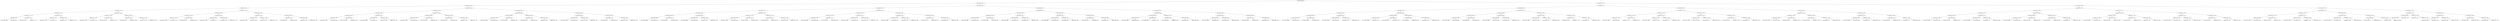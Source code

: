 digraph G{
1741243314 [label="Node{data=[6898, 6898]}"]
1741243314 -> 92526753
92526753 [label="Node{data=[3854, 3854]}"]
92526753 -> 102115495
102115495 [label="Node{data=[2030, 2030]}"]
102115495 -> 702895435
702895435 [label="Node{data=[1199, 1199]}"]
702895435 -> 68966166
68966166 [label="Node{data=[1183, 1183]}"]
68966166 -> 532791780
532791780 [label="Node{data=[1175, 1175]}"]
532791780 -> 673550763
673550763 [label="Node{data=[1171, 1171]}"]
673550763 -> 728356585
728356585 [label="Node{data=[894, 894]}"]
728356585 -> 1294700661
1294700661 [label="Node{data=[297, 297]}"]
728356585 -> 1551148757
1551148757 [label="Node{data=[918, 918]}"]
673550763 -> 1490603065
1490603065 [label="Node{data=[1173, 1173]}"]
1490603065 -> 1029932885
1029932885 [label="Node{data=[1172, 1172]}"]
1490603065 -> 744100020
744100020 [label="Node{data=[1174, 1174]}"]
532791780 -> 1440827876
1440827876 [label="Node{data=[1179, 1179]}"]
1440827876 -> 1271332453
1271332453 [label="Node{data=[1177, 1177]}"]
1271332453 -> 1790873959
1790873959 [label="Node{data=[1176, 1176]}"]
1271332453 -> 371057460
371057460 [label="Node{data=[1178, 1178]}"]
1440827876 -> 1240217210
1240217210 [label="Node{data=[1181, 1181]}"]
1240217210 -> 891669748
891669748 [label="Node{data=[1180, 1180]}"]
1240217210 -> 722359966
722359966 [label="Node{data=[1182, 1182]}"]
68966166 -> 1383273608
1383273608 [label="Node{data=[1191, 1191]}"]
1383273608 -> 2055513946
2055513946 [label="Node{data=[1187, 1187]}"]
2055513946 -> 1641911954
1641911954 [label="Node{data=[1185, 1185]}"]
1641911954 -> 943625873
943625873 [label="Node{data=[1184, 1184]}"]
1641911954 -> 1914896970
1914896970 [label="Node{data=[1186, 1186]}"]
2055513946 -> 759350563
759350563 [label="Node{data=[1189, 1189]}"]
759350563 -> 539410207
539410207 [label="Node{data=[1188, 1188]}"]
759350563 -> 1826635668
1826635668 [label="Node{data=[1190, 1190]}"]
1383273608 -> 112935184
112935184 [label="Node{data=[1195, 1195]}"]
112935184 -> 1030481721
1030481721 [label="Node{data=[1193, 1193]}"]
1030481721 -> 673216972
673216972 [label="Node{data=[1192, 1192]}"]
1030481721 -> 1171386307
1171386307 [label="Node{data=[1194, 1194]}"]
112935184 -> 423531944
423531944 [label="Node{data=[1197, 1197]}"]
423531944 -> 2064575385
2064575385 [label="Node{data=[1196, 1196]}"]
423531944 -> 1347097389
1347097389 [label="Node{data=[1198, 1198]}"]
702895435 -> 439243024
439243024 [label="Node{data=[1971, 1971]}"]
439243024 -> 2001736744
2001736744 [label="Node{data=[1365, 1365]}"]
2001736744 -> 2064546680
2064546680 [label="Node{data=[1203, 1203]}"]
2064546680 -> 1934937423
1934937423 [label="Node{data=[1201, 1201]}"]
1934937423 -> 463123684
463123684 [label="Node{data=[1200, 1200]}"]
1934937423 -> 1813779179
1813779179 [label="Node{data=[1202, 1202]}"]
2064546680 -> 1682010539
1682010539 [label="Node{data=[1363, 1363]}"]
1682010539 -> 833283801
833283801 [label="Node{data=[1362, 1362]}"]
1682010539 -> 2136557980
2136557980 [label="Node{data=[1364, 1364]}"]
2001736744 -> 1935579094
1935579094 [label="Node{data=[1465, 1465]}"]
1935579094 -> 477985855
477985855 [label="Node{data=[1382, 1382]}"]
477985855 -> 2055724359
2055724359 [label="Node{data=[1379, 1379]}"]
477985855 -> 1336376866
1336376866 [label="Node{data=[1391, 1391]}"]
1935579094 -> 1220583463
1220583463 [label="Node{data=[1969, 1969]}"]
1220583463 -> 1059828100
1059828100 [label="Node{data=[1490, 1490]}"]
1220583463 -> 2072133315
2072133315 [label="Node{data=[1970, 1970]}"]
439243024 -> 253762047
253762047 [label="Node{data=[1979, 1979]}"]
253762047 -> 1118585252
1118585252 [label="Node{data=[1975, 1975]}"]
1118585252 -> 543784932
543784932 [label="Node{data=[1973, 1973]}"]
543784932 -> 1257711884
1257711884 [label="Node{data=[1972, 1972]}"]
543784932 -> 1159151180
1159151180 [label="Node{data=[1974, 1974]}"]
1118585252 -> 1704388139
1704388139 [label="Node{data=[1977, 1977]}"]
1704388139 -> 241906466
241906466 [label="Node{data=[1976, 1976]}"]
1704388139 -> 2108150954
2108150954 [label="Node{data=[1978, 1978]}"]
253762047 -> 20869132
20869132 [label="Node{data=[1983, 1983]}"]
20869132 -> 1405843902
1405843902 [label="Node{data=[1981, 1981]}"]
1405843902 -> 82752198
82752198 [label="Node{data=[1980, 1980]}"]
1405843902 -> 1194275957
1194275957 [label="Node{data=[1982, 1982]}"]
20869132 -> 904102540
904102540 [label="Node{data=[2028, 2028]}"]
904102540 -> 1030560519
1030560519 [label="Node{data=[1984, 1984]}"]
904102540 -> 1281681134
1281681134 [label="Node{data=[2029, 2029]}"]
102115495 -> 1918304139
1918304139 [label="Node{data=[2242, 2242]}"]
1918304139 -> 1527313583
1527313583 [label="Node{data=[2046, 2046]}"]
1527313583 -> 250112490
250112490 [label="Node{data=[2038, 2038]}"]
250112490 -> 1708174671
1708174671 [label="Node{data=[2034, 2034]}"]
1708174671 -> 541043929
541043929 [label="Node{data=[2032, 2032]}"]
541043929 -> 1015974397
1015974397 [label="Node{data=[2031, 2031]}"]
541043929 -> 1902383295
1902383295 [label="Node{data=[2033, 2033]}"]
1708174671 -> 289304841
289304841 [label="Node{data=[2036, 2036]}"]
289304841 -> 1287282323
1287282323 [label="Node{data=[2035, 2035]}"]
289304841 -> 70514584
70514584 [label="Node{data=[2037, 2037]}"]
250112490 -> 1434713673
1434713673 [label="Node{data=[2042, 2042]}"]
1434713673 -> 928480201
928480201 [label="Node{data=[2040, 2040]}"]
928480201 -> 696776054
696776054 [label="Node{data=[2039, 2039]}"]
928480201 -> 848517353
848517353 [label="Node{data=[2041, 2041]}"]
1434713673 -> 2024315204
2024315204 [label="Node{data=[2044, 2044]}"]
2024315204 -> 1957506219
1957506219 [label="Node{data=[2043, 2043]}"]
2024315204 -> 1645697805
1645697805 [label="Node{data=[2045, 2045]}"]
1527313583 -> 1256919990
1256919990 [label="Node{data=[2054, 2054]}"]
1256919990 -> 1991627030
1991627030 [label="Node{data=[2050, 2050]}"]
1991627030 -> 1809871647
1809871647 [label="Node{data=[2048, 2048]}"]
1809871647 -> 871858781
871858781 [label="Node{data=[2047, 2047]}"]
1809871647 -> 554910006
554910006 [label="Node{data=[2049, 2049]}"]
1991627030 -> 2037782883
2037782883 [label="Node{data=[2052, 2052]}"]
2037782883 -> 291956185
291956185 [label="Node{data=[2051, 2051]}"]
2037782883 -> 512518338
512518338 [label="Node{data=[2053, 2053]}"]
1256919990 -> 623739092
623739092 [label="Node{data=[2104, 2104]}"]
623739092 -> 1817782291
1817782291 [label="Node{data=[2056, 2056]}"]
1817782291 -> 1245134956
1245134956 [label="Node{data=[2055, 2055]}"]
1817782291 -> 931199888
931199888 [label="Node{data=[2060, 2060]}"]
623739092 -> 2120414868
2120414868 [label="Node{data=[2106, 2106]}"]
2120414868 -> 1541292283
1541292283 [label="Node{data=[2105, 2105]}"]
2120414868 -> 723148748
723148748 [label="Node{data=[2167, 2167]}"]
1918304139 -> 460746052
460746052 [label="Node{data=[2836, 2836]}"]
460746052 -> 1917452008
1917452008 [label="Node{data=[2828, 2828]}"]
1917452008 -> 1530507714
1530507714 [label="Node{data=[2569, 2569]}"]
1530507714 -> 581202262
581202262 [label="Node{data=[2312, 2312]}"]
581202262 -> 177222667
177222667 [label="Node{data=[2303, 2303]}"]
581202262 -> 924001551
924001551 [label="Node{data=[2346, 2346]}"]
1530507714 -> 565323150
565323150 [label="Node{data=[2667, 2667]}"]
565323150 -> 538828335
538828335 [label="Node{data=[2656, 2656]}"]
565323150 -> 723945035
723945035 [label="Node{data=[2827, 2827]}"]
1917452008 -> 87287165
87287165 [label="Node{data=[2832, 2832]}"]
87287165 -> 899493376
899493376 [label="Node{data=[2830, 2830]}"]
899493376 -> 2076140090
2076140090 [label="Node{data=[2829, 2829]}"]
899493376 -> 1689565144
1689565144 [label="Node{data=[2831, 2831]}"]
87287165 -> 2117516862
2117516862 [label="Node{data=[2834, 2834]}"]
2117516862 -> 570913494
570913494 [label="Node{data=[2833, 2833]}"]
2117516862 -> 581532190
581532190 [label="Node{data=[2835, 2835]}"]
460746052 -> 1675760612
1675760612 [label="Node{data=[2858, 2858]}"]
1675760612 -> 686720744
686720744 [label="Node{data=[2840, 2840]}"]
686720744 -> 837210337
837210337 [label="Node{data=[2838, 2838]}"]
837210337 -> 1484141897
1484141897 [label="Node{data=[2837, 2837]}"]
837210337 -> 737702032
737702032 [label="Node{data=[2839, 2839]}"]
686720744 -> 2004712129
2004712129 [label="Node{data=[2842, 2842]}"]
2004712129 -> 1889262871
1889262871 [label="Node{data=[2841, 2841]}"]
2004712129 -> 430862896
430862896 [label="Node{data=[2851, 2851]}"]
1675760612 -> 1908075877
1908075877 [label="Node{data=[3515, 3515]}"]
1908075877 -> 1829579489
1829579489 [label="Node{data=[3032, 3032]}"]
1829579489 -> 1137713458
1137713458 [label="Node{data=[2999, 2999]}"]
1829579489 -> 688252042
688252042 [label="Node{data=[3205, 3205]}"]
1908075877 -> 267576586
267576586 [label="Node{data=[3852, 3852]}"]
267576586 -> 187468855
187468855 [label="Node{data=[3784, 3784]}"]
267576586 -> 1228400081
1228400081 [label="Node{data=[3853, 3853]}"]
92526753 -> 1334864329
1334864329 [label="Node{data=[4434, 4434]}"]
1334864329 -> 1464995716
1464995716 [label="Node{data=[4205, 4205]}"]
1464995716 -> 946895981
946895981 [label="Node{data=[3870, 3870]}"]
946895981 -> 1310658527
1310658527 [label="Node{data=[3862, 3862]}"]
1310658527 -> 34470388
34470388 [label="Node{data=[3858, 3858]}"]
34470388 -> 1172629534
1172629534 [label="Node{data=[3856, 3856]}"]
1172629534 -> 2127325147
2127325147 [label="Node{data=[3855, 3855]}"]
1172629534 -> 1209789994
1209789994 [label="Node{data=[3857, 3857]}"]
34470388 -> 624196740
624196740 [label="Node{data=[3860, 3860]}"]
624196740 -> 1207096356
1207096356 [label="Node{data=[3859, 3859]}"]
624196740 -> 1520271806
1520271806 [label="Node{data=[3861, 3861]}"]
1310658527 -> 1298161273
1298161273 [label="Node{data=[3866, 3866]}"]
1298161273 -> 1270270733
1270270733 [label="Node{data=[3864, 3864]}"]
1270270733 -> 448034219
448034219 [label="Node{data=[3863, 3863]}"]
1270270733 -> 747800370
747800370 [label="Node{data=[3865, 3865]}"]
1298161273 -> 1674479439
1674479439 [label="Node{data=[3868, 3868]}"]
1674479439 -> 509466264
509466264 [label="Node{data=[3867, 3867]}"]
1674479439 -> 662565333
662565333 [label="Node{data=[3869, 3869]}"]
946895981 -> 527325471
527325471 [label="Node{data=[4197, 4197]}"]
527325471 -> 135090498
135090498 [label="Node{data=[4111, 4111]}"]
135090498 -> 2023014349
2023014349 [label="Node{data=[3872, 3872]}"]
2023014349 -> 808389203
808389203 [label="Node{data=[3871, 3871]}"]
2023014349 -> 1575230440
1575230440 [label="Node{data=[3873, 3873]}"]
135090498 -> 1065469527
1065469527 [label="Node{data=[4138, 4138]}"]
1065469527 -> 1656126653
1656126653 [label="Node{data=[4124, 4124]}"]
1065469527 -> 704880426
704880426 [label="Node{data=[4192, 4192]}"]
527325471 -> 1472588505
1472588505 [label="Node{data=[4201, 4201]}"]
1472588505 -> 1715940616
1715940616 [label="Node{data=[4199, 4199]}"]
1715940616 -> 935716585
935716585 [label="Node{data=[4198, 4198]}"]
1715940616 -> 25806324
25806324 [label="Node{data=[4200, 4200]}"]
1472588505 -> 2036495422
2036495422 [label="Node{data=[4203, 4203]}"]
2036495422 -> 638728567
638728567 [label="Node{data=[4202, 4202]}"]
2036495422 -> 1048076786
1048076786 [label="Node{data=[4204, 4204]}"]
1464995716 -> 1905374636
1905374636 [label="Node{data=[4418, 4418]}"]
1905374636 -> 456715300
456715300 [label="Node{data=[4213, 4213]}"]
456715300 -> 743876533
743876533 [label="Node{data=[4209, 4209]}"]
743876533 -> 1364993084
1364993084 [label="Node{data=[4207, 4207]}"]
1364993084 -> 756860782
756860782 [label="Node{data=[4206, 4206]}"]
1364993084 -> 1897486117
1897486117 [label="Node{data=[4208, 4208]}"]
743876533 -> 1760247228
1760247228 [label="Node{data=[4211, 4211]}"]
1760247228 -> 1478924633
1478924633 [label="Node{data=[4210, 4210]}"]
1760247228 -> 332006020
332006020 [label="Node{data=[4212, 4212]}"]
456715300 -> 684838823
684838823 [label="Node{data=[4414, 4414]}"]
684838823 -> 426119644
426119644 [label="Node{data=[4412, 4412]}"]
426119644 -> 1978056696
1978056696 [label="Node{data=[4411, 4411]}"]
426119644 -> 922443234
922443234 [label="Node{data=[4413, 4413]}"]
684838823 -> 284229741
284229741 [label="Node{data=[4416, 4416]}"]
284229741 -> 967838558
967838558 [label="Node{data=[4415, 4415]}"]
284229741 -> 2036951791
2036951791 [label="Node{data=[4417, 4417]}"]
1905374636 -> 361835629
361835629 [label="Node{data=[4426, 4426]}"]
361835629 -> 226211034
226211034 [label="Node{data=[4422, 4422]}"]
226211034 -> 875078864
875078864 [label="Node{data=[4420, 4420]}"]
875078864 -> 111451816
111451816 [label="Node{data=[4419, 4419]}"]
875078864 -> 449456213
449456213 [label="Node{data=[4421, 4421]}"]
226211034 -> 1254589106
1254589106 [label="Node{data=[4424, 4424]}"]
1254589106 -> 993567006
993567006 [label="Node{data=[4423, 4423]}"]
1254589106 -> 424360207
424360207 [label="Node{data=[4425, 4425]}"]
361835629 -> 1376264947
1376264947 [label="Node{data=[4430, 4430]}"]
1376264947 -> 615311378
615311378 [label="Node{data=[4428, 4428]}"]
615311378 -> 1524796872
1524796872 [label="Node{data=[4427, 4427]}"]
615311378 -> 446776538
446776538 [label="Node{data=[4429, 4429]}"]
1376264947 -> 162394823
162394823 [label="Node{data=[4432, 4432]}"]
162394823 -> 1241675672
1241675672 [label="Node{data=[4431, 4431]}"]
162394823 -> 79704029
79704029 [label="Node{data=[4433, 4433]}"]
1334864329 -> 349645835
349645835 [label="Node{data=[6630, 6630]}"]
349645835 -> 1913315228
1913315228 [label="Node{data=[5376, 5376]}"]
1913315228 -> 728615154
728615154 [label="Node{data=[4955, 4955]}"]
728615154 -> 777434245
777434245 [label="Node{data=[4459, 4459]}"]
777434245 -> 55337520
55337520 [label="Node{data=[4436, 4436]}"]
55337520 -> 656321530
656321530 [label="Node{data=[4435, 4435]}"]
55337520 -> 1651625395
1651625395 [label="Node{data=[4437, 4437]}"]
777434245 -> 2040053732
2040053732 [label="Node{data=[4953, 4953]}"]
2040053732 -> 430251781
430251781 [label="Node{data=[4903, 4903]}"]
2040053732 -> 1270232752
1270232752 [label="Node{data=[4954, 4954]}"]
728615154 -> 667313696
667313696 [label="Node{data=[5372, 5372]}"]
667313696 -> 463309475
463309475 [label="Node{data=[5025, 5025]}"]
463309475 -> 712111074
712111074 [label="Node{data=[4970, 4970]}"]
463309475 -> 1342718890
1342718890 [label="Node{data=[5371, 5371]}"]
667313696 -> 1147918573
1147918573 [label="Node{data=[5374, 5374]}"]
1147918573 -> 869571153
869571153 [label="Node{data=[5373, 5373]}"]
1147918573 -> 379552042
379552042 [label="Node{data=[5375, 5375]}"]
1913315228 -> 77104448
77104448 [label="Node{data=[6622, 6622]}"]
77104448 -> 514759054
514759054 [label="Node{data=[5913, 5913]}"]
514759054 -> 163552792
163552792 [label="Node{data=[5463, 5463]}"]
163552792 -> 1673775316
1673775316 [label="Node{data=[5399, 5399]}"]
163552792 -> 598864745
598864745 [label="Node{data=[5894, 5894]}"]
514759054 -> 1228500088
1228500088 [label="Node{data=[6541, 6541]}"]
1228500088 -> 1006859289
1006859289 [label="Node{data=[5960, 5960]}"]
1228500088 -> 1107009061
1107009061 [label="Node{data=[6542, 6542]}"]
77104448 -> 1845299144
1845299144 [label="Node{data=[6626, 6626]}"]
1845299144 -> 1864760483
1864760483 [label="Node{data=[6624, 6624]}"]
1864760483 -> 1218576098
1218576098 [label="Node{data=[6623, 6623]}"]
1864760483 -> 1429625701
1429625701 [label="Node{data=[6625, 6625]}"]
1845299144 -> 1349571916
1349571916 [label="Node{data=[6628, 6628]}"]
1349571916 -> 275835653
275835653 [label="Node{data=[6627, 6627]}"]
1349571916 -> 1474384135
1474384135 [label="Node{data=[6629, 6629]}"]
349645835 -> 820762093
820762093 [label="Node{data=[6831, 6831]}"]
820762093 -> 1718074377
1718074377 [label="Node{data=[6823, 6823]}"]
1718074377 -> 1910004483
1910004483 [label="Node{data=[6634, 6634]}"]
1910004483 -> 745293142
745293142 [label="Node{data=[6632, 6632]}"]
745293142 -> 1111931275
1111931275 [label="Node{data=[6631, 6631]}"]
745293142 -> 429572670
429572670 [label="Node{data=[6633, 6633]}"]
1910004483 -> 715752013
715752013 [label="Node{data=[6636, 6636]}"]
715752013 -> 1688286395
1688286395 [label="Node{data=[6635, 6635]}"]
715752013 -> 324817733
324817733 [label="Node{data=[6748, 6748]}"]
1718074377 -> 1545136162
1545136162 [label="Node{data=[6827, 6827]}"]
1545136162 -> 986030598
986030598 [label="Node{data=[6825, 6825]}"]
986030598 -> 1470913801
1470913801 [label="Node{data=[6824, 6824]}"]
986030598 -> 647756482
647756482 [label="Node{data=[6826, 6826]}"]
1545136162 -> 1037656011
1037656011 [label="Node{data=[6829, 6829]}"]
1037656011 -> 714809316
714809316 [label="Node{data=[6828, 6828]}"]
1037656011 -> 527063979
527063979 [label="Node{data=[6830, 6830]}"]
820762093 -> 1725890414
1725890414 [label="Node{data=[6839, 6839]}"]
1725890414 -> 286180217
286180217 [label="Node{data=[6835, 6835]}"]
286180217 -> 1662556803
1662556803 [label="Node{data=[6833, 6833]}"]
1662556803 -> 786571848
786571848 [label="Node{data=[6832, 6832]}"]
1662556803 -> 1071025525
1071025525 [label="Node{data=[6834, 6834]}"]
286180217 -> 1487181053
1487181053 [label="Node{data=[6837, 6837]}"]
1487181053 -> 2144326120
2144326120 [label="Node{data=[6836, 6836]}"]
1487181053 -> 1073765435
1073765435 [label="Node{data=[6838, 6838]}"]
1725890414 -> 1261886571
1261886571 [label="Node{data=[6894, 6894]}"]
1261886571 -> 927574668
927574668 [label="Node{data=[6841, 6841]}"]
927574668 -> 914914588
914914588 [label="Node{data=[6840, 6840]}"]
927574668 -> 1957367410
1957367410 [label="Node{data=[6842, 6842]}"]
1261886571 -> 159600904
159600904 [label="Node{data=[6896, 6896]}"]
159600904 -> 1944360830
1944360830 [label="Node{data=[6895, 6895]}"]
159600904 -> 108098691
108098691 [label="Node{data=[6897, 6897]}"]
1741243314 -> 713372321
713372321 [label="Node{data=[7350, 7350]}"]
713372321 -> 958213608
958213608 [label="Node{data=[7017, 7017]}"]
958213608 -> 1855259346
1855259346 [label="Node{data=[6930, 6930]}"]
1855259346 -> 1674426095
1674426095 [label="Node{data=[6914, 6914]}"]
1674426095 -> 1625194509
1625194509 [label="Node{data=[6906, 6906]}"]
1625194509 -> 821855123
821855123 [label="Node{data=[6902, 6902]}"]
821855123 -> 1991869644
1991869644 [label="Node{data=[6900, 6900]}"]
1991869644 -> 2018328122
2018328122 [label="Node{data=[6899, 6899]}"]
1991869644 -> 1820792790
1820792790 [label="Node{data=[6901, 6901]}"]
821855123 -> 942928334
942928334 [label="Node{data=[6904, 6904]}"]
942928334 -> 35036640
35036640 [label="Node{data=[6903, 6903]}"]
942928334 -> 322686838
322686838 [label="Node{data=[6905, 6905]}"]
1625194509 -> 1205224288
1205224288 [label="Node{data=[6910, 6910]}"]
1205224288 -> 1615624149
1615624149 [label="Node{data=[6908, 6908]}"]
1615624149 -> 1443045281
1443045281 [label="Node{data=[6907, 6907]}"]
1615624149 -> 453917288
453917288 [label="Node{data=[6909, 6909]}"]
1205224288 -> 1849075498
1849075498 [label="Node{data=[6912, 6912]}"]
1849075498 -> 1841792998
1841792998 [label="Node{data=[6911, 6911]}"]
1849075498 -> 603415528
603415528 [label="Node{data=[6913, 6913]}"]
1674426095 -> 1237373060
1237373060 [label="Node{data=[6922, 6922]}"]
1237373060 -> 303309153
303309153 [label="Node{data=[6918, 6918]}"]
303309153 -> 1136491634
1136491634 [label="Node{data=[6916, 6916]}"]
1136491634 -> 1531817934
1531817934 [label="Node{data=[6915, 6915]}"]
1136491634 -> 340132051
340132051 [label="Node{data=[6917, 6917]}"]
303309153 -> 661267475
661267475 [label="Node{data=[6920, 6920]}"]
661267475 -> 253526624
253526624 [label="Node{data=[6919, 6919]}"]
661267475 -> 966360978
966360978 [label="Node{data=[6921, 6921]}"]
1237373060 -> 494772458
494772458 [label="Node{data=[6926, 6926]}"]
494772458 -> 1807828458
1807828458 [label="Node{data=[6924, 6924]}"]
1807828458 -> 10863984
10863984 [label="Node{data=[6923, 6923]}"]
1807828458 -> 1915899673
1915899673 [label="Node{data=[6925, 6925]}"]
494772458 -> 37280581
37280581 [label="Node{data=[6928, 6928]}"]
37280581 -> 1672950013
1672950013 [label="Node{data=[6927, 6927]}"]
37280581 -> 1293412286
1293412286 [label="Node{data=[6929, 6929]}"]
1855259346 -> 758985602
758985602 [label="Node{data=[7001, 7001]}"]
758985602 -> 1771779987
1771779987 [label="Node{data=[6993, 6993]}"]
1771779987 -> 871481989
871481989 [label="Node{data=[6934, 6934]}"]
871481989 -> 1101654354
1101654354 [label="Node{data=[6932, 6932]}"]
1101654354 -> 88896454
88896454 [label="Node{data=[6931, 6931]}"]
1101654354 -> 895216467
895216467 [label="Node{data=[6933, 6933]}"]
871481989 -> 142865047
142865047 [label="Node{data=[6991, 6991]}"]
142865047 -> 116292012
116292012 [label="Node{data=[6990, 6990]}"]
142865047 -> 1624959220
1624959220 [label="Node{data=[6992, 6992]}"]
1771779987 -> 179406543
179406543 [label="Node{data=[6997, 6997]}"]
179406543 -> 489802308
489802308 [label="Node{data=[6995, 6995]}"]
489802308 -> 1751642967
1751642967 [label="Node{data=[6994, 6994]}"]
489802308 -> 1607281639
1607281639 [label="Node{data=[6996, 6996]}"]
179406543 -> 1498175791
1498175791 [label="Node{data=[6999, 6999]}"]
1498175791 -> 1253890984
1253890984 [label="Node{data=[6998, 6998]}"]
1498175791 -> 488010979
488010979 [label="Node{data=[7000, 7000]}"]
758985602 -> 733144757
733144757 [label="Node{data=[7009, 7009]}"]
733144757 -> 269244365
269244365 [label="Node{data=[7005, 7005]}"]
269244365 -> 1010941951
1010941951 [label="Node{data=[7003, 7003]}"]
1010941951 -> 316569080
316569080 [label="Node{data=[7002, 7002]}"]
1010941951 -> 778415704
778415704 [label="Node{data=[7004, 7004]}"]
269244365 -> 1545942630
1545942630 [label="Node{data=[7007, 7007]}"]
1545942630 -> 1831519322
1831519322 [label="Node{data=[7006, 7006]}"]
1545942630 -> 205135282
205135282 [label="Node{data=[7008, 7008]}"]
733144757 -> 263091459
263091459 [label="Node{data=[7013, 7013]}"]
263091459 -> 2051925142
2051925142 [label="Node{data=[7011, 7011]}"]
2051925142 -> 1107228561
1107228561 [label="Node{data=[7010, 7010]}"]
2051925142 -> 494253457
494253457 [label="Node{data=[7012, 7012]}"]
263091459 -> 1628425553
1628425553 [label="Node{data=[7015, 7015]}"]
1628425553 -> 1953754290
1953754290 [label="Node{data=[7014, 7014]}"]
1628425553 -> 1107808210
1107808210 [label="Node{data=[7016, 7016]}"]
958213608 -> 1928213310
1928213310 [label="Node{data=[7228, 7228]}"]
1928213310 -> 1830030711
1830030711 [label="Node{data=[7147, 7147]}"]
1830030711 -> 107571739
107571739 [label="Node{data=[7139, 7139]}"]
107571739 -> 2062306395
2062306395 [label="Node{data=[7021, 7021]}"]
2062306395 -> 2031675387
2031675387 [label="Node{data=[7019, 7019]}"]
2031675387 -> 883565082
883565082 [label="Node{data=[7018, 7018]}"]
2031675387 -> 2044641062
2044641062 [label="Node{data=[7020, 7020]}"]
2062306395 -> 1640544978
1640544978 [label="Node{data=[7137, 7137]}"]
1640544978 -> 1599188527
1599188527 [label="Node{data=[7111, 7111]}"]
1640544978 -> 974060845
974060845 [label="Node{data=[7138, 7138]}"]
107571739 -> 908415685
908415685 [label="Node{data=[7143, 7143]}"]
908415685 -> 304046329
304046329 [label="Node{data=[7141, 7141]}"]
304046329 -> 1080923203
1080923203 [label="Node{data=[7140, 7140]}"]
304046329 -> 231206646
231206646 [label="Node{data=[7142, 7142]}"]
908415685 -> 292038385
292038385 [label="Node{data=[7145, 7145]}"]
292038385 -> 2023330957
2023330957 [label="Node{data=[7144, 7144]}"]
292038385 -> 1417332817
1417332817 [label="Node{data=[7146, 7146]}"]
1830030711 -> 1727544438
1727544438 [label="Node{data=[7220, 7220]}"]
1727544438 -> 922210806
922210806 [label="Node{data=[7151, 7151]}"]
922210806 -> 50202201
50202201 [label="Node{data=[7149, 7149]}"]
50202201 -> 12873239
12873239 [label="Node{data=[7148, 7148]}"]
50202201 -> 670624245
670624245 [label="Node{data=[7150, 7150]}"]
922210806 -> 797500573
797500573 [label="Node{data=[7153, 7153]}"]
797500573 -> 1563882491
1563882491 [label="Node{data=[7152, 7152]}"]
797500573 -> 2116127388
2116127388 [label="Node{data=[7183, 7183]}"]
1727544438 -> 519468012
519468012 [label="Node{data=[7224, 7224]}"]
519468012 -> 1991430307
1991430307 [label="Node{data=[7222, 7222]}"]
1991430307 -> 477187237
477187237 [label="Node{data=[7221, 7221]}"]
1991430307 -> 1853243613
1853243613 [label="Node{data=[7223, 7223]}"]
519468012 -> 1135749100
1135749100 [label="Node{data=[7226, 7226]}"]
1135749100 -> 602263793
602263793 [label="Node{data=[7225, 7225]}"]
1135749100 -> 904373324
904373324 [label="Node{data=[7227, 7227]}"]
1928213310 -> 1774942853
1774942853 [label="Node{data=[7334, 7334]}"]
1774942853 -> 999603479
999603479 [label="Node{data=[7326, 7326]}"]
999603479 -> 922456268
922456268 [label="Node{data=[7232, 7232]}"]
922456268 -> 1043761051
1043761051 [label="Node{data=[7230, 7230]}"]
1043761051 -> 203152778
203152778 [label="Node{data=[7229, 7229]}"]
1043761051 -> 309966107
309966107 [label="Node{data=[7231, 7231]}"]
922456268 -> 2020485736
2020485736 [label="Node{data=[7262, 7262]}"]
2020485736 -> 1919836321
1919836321 [label="Node{data=[7233, 7233]}"]
2020485736 -> 550175979
550175979 [label="Node{data=[7293, 7293]}"]
999603479 -> 2135272580
2135272580 [label="Node{data=[7330, 7330]}"]
2135272580 -> 1995564142
1995564142 [label="Node{data=[7328, 7328]}"]
1995564142 -> 1998317945
1998317945 [label="Node{data=[7327, 7327]}"]
1995564142 -> 252659501
252659501 [label="Node{data=[7329, 7329]}"]
2135272580 -> 1576856516
1576856516 [label="Node{data=[7332, 7332]}"]
1576856516 -> 618116737
618116737 [label="Node{data=[7331, 7331]}"]
1576856516 -> 212845379
212845379 [label="Node{data=[7333, 7333]}"]
1774942853 -> 2045565908
2045565908 [label="Node{data=[7342, 7342]}"]
2045565908 -> 1131724262
1131724262 [label="Node{data=[7338, 7338]}"]
1131724262 -> 1519282359
1519282359 [label="Node{data=[7336, 7336]}"]
1519282359 -> 675880318
675880318 [label="Node{data=[7335, 7335]}"]
1519282359 -> 929317336
929317336 [label="Node{data=[7337, 7337]}"]
1131724262 -> 1360609631
1360609631 [label="Node{data=[7340, 7340]}"]
1360609631 -> 2021347355
2021347355 [label="Node{data=[7339, 7339]}"]
1360609631 -> 406388871
406388871 [label="Node{data=[7341, 7341]}"]
2045565908 -> 231139545
231139545 [label="Node{data=[7346, 7346]}"]
231139545 -> 374231943
374231943 [label="Node{data=[7344, 7344]}"]
374231943 -> 882320093
882320093 [label="Node{data=[7343, 7343]}"]
374231943 -> 1685725680
1685725680 [label="Node{data=[7345, 7345]}"]
231139545 -> 1581292934
1581292934 [label="Node{data=[7348, 7348]}"]
1581292934 -> 989212578
989212578 [label="Node{data=[7347, 7347]}"]
1581292934 -> 939156459
939156459 [label="Node{data=[7349, 7349]}"]
713372321 -> 45785413
45785413 [label="Node{data=[7466, 7466]}"]
45785413 -> 1481420857
1481420857 [label="Node{data=[7401, 7401]}"]
1481420857 -> 1397497773
1397497773 [label="Node{data=[7385, 7385]}"]
1397497773 -> 936233748
936233748 [label="Node{data=[7358, 7358]}"]
936233748 -> 1613427745
1613427745 [label="Node{data=[7354, 7354]}"]
1613427745 -> 1566199141
1566199141 [label="Node{data=[7352, 7352]}"]
1566199141 -> 1859686420
1859686420 [label="Node{data=[7351, 7351]}"]
1566199141 -> 924087216
924087216 [label="Node{data=[7353, 7353]}"]
1613427745 -> 11014799
11014799 [label="Node{data=[7356, 7356]}"]
11014799 -> 261510810
261510810 [label="Node{data=[7355, 7355]}"]
11014799 -> 635711308
635711308 [label="Node{data=[7357, 7357]}"]
936233748 -> 830030259
830030259 [label="Node{data=[7381, 7381]}"]
830030259 -> 1904542073
1904542073 [label="Node{data=[7360, 7360]}"]
1904542073 -> 1285204821
1285204821 [label="Node{data=[7359, 7359]}"]
1904542073 -> 1216377797
1216377797 [label="Node{data=[7380, 7380]}"]
830030259 -> 865060799
865060799 [label="Node{data=[7383, 7383]}"]
865060799 -> 1784190590
1784190590 [label="Node{data=[7382, 7382]}"]
865060799 -> 1929463907
1929463907 [label="Node{data=[7384, 7384]}"]
1397497773 -> 953418653
953418653 [label="Node{data=[7393, 7393]}"]
953418653 -> 1974180103
1974180103 [label="Node{data=[7389, 7389]}"]
1974180103 -> 1533942442
1533942442 [label="Node{data=[7387, 7387]}"]
1533942442 -> 575996916
575996916 [label="Node{data=[7386, 7386]}"]
1533942442 -> 981804232
981804232 [label="Node{data=[7388, 7388]}"]
1974180103 -> 332390718
332390718 [label="Node{data=[7391, 7391]}"]
332390718 -> 945754791
945754791 [label="Node{data=[7390, 7390]}"]
332390718 -> 849345787
849345787 [label="Node{data=[7392, 7392]}"]
953418653 -> 556739844
556739844 [label="Node{data=[7397, 7397]}"]
556739844 -> 1300622862
1300622862 [label="Node{data=[7395, 7395]}"]
1300622862 -> 227481395
227481395 [label="Node{data=[7394, 7394]}"]
1300622862 -> 1085950557
1085950557 [label="Node{data=[7396, 7396]}"]
556739844 -> 405080131
405080131 [label="Node{data=[7399, 7399]}"]
405080131 -> 2050126039
2050126039 [label="Node{data=[7398, 7398]}"]
405080131 -> 259114541
259114541 [label="Node{data=[7400, 7400]}"]
1481420857 -> 487296316
487296316 [label="Node{data=[7417, 7417]}"]
487296316 -> 769452494
769452494 [label="Node{data=[7409, 7409]}"]
769452494 -> 1149341802
1149341802 [label="Node{data=[7405, 7405]}"]
1149341802 -> 1161848441
1161848441 [label="Node{data=[7403, 7403]}"]
1161848441 -> 82010496
82010496 [label="Node{data=[7402, 7402]}"]
1161848441 -> 1320909387
1320909387 [label="Node{data=[7404, 7404]}"]
1149341802 -> 108114230
108114230 [label="Node{data=[7407, 7407]}"]
108114230 -> 1078230063
1078230063 [label="Node{data=[7406, 7406]}"]
108114230 -> 1597303494
1597303494 [label="Node{data=[7408, 7408]}"]
769452494 -> 1254664777
1254664777 [label="Node{data=[7413, 7413]}"]
1254664777 -> 1094404647
1094404647 [label="Node{data=[7411, 7411]}"]
1094404647 -> 578679595
578679595 [label="Node{data=[7410, 7410]}"]
1094404647 -> 1525108600
1525108600 [label="Node{data=[7412, 7412]}"]
1254664777 -> 1441934479
1441934479 [label="Node{data=[7415, 7415]}"]
1441934479 -> 1317224036
1317224036 [label="Node{data=[7414, 7414]}"]
1441934479 -> 61503540
61503540 [label="Node{data=[7416, 7416]}"]
487296316 -> 1675000758
1675000758 [label="Node{data=[7425, 7425]}"]
1675000758 -> 663008535
663008535 [label="Node{data=[7421, 7421]}"]
663008535 -> 1889783709
1889783709 [label="Node{data=[7419, 7419]}"]
1889783709 -> 538468965
538468965 [label="Node{data=[7418, 7418]}"]
1889783709 -> 1891870235
1891870235 [label="Node{data=[7420, 7420]}"]
663008535 -> 1919785241
1919785241 [label="Node{data=[7423, 7423]}"]
1919785241 -> 475820014
475820014 [label="Node{data=[7422, 7422]}"]
1919785241 -> 2142518602
2142518602 [label="Node{data=[7424, 7424]}"]
1675000758 -> 313180121
313180121 [label="Node{data=[7429, 7429]}"]
313180121 -> 202463684
202463684 [label="Node{data=[7427, 7427]}"]
202463684 -> 1934455991
1934455991 [label="Node{data=[7426, 7426]}"]
202463684 -> 768432633
768432633 [label="Node{data=[7428, 7428]}"]
313180121 -> 1784578030
1784578030 [label="Node{data=[7431, 7431]}"]
1784578030 -> 1820836888
1820836888 [label="Node{data=[7430, 7430]}"]
1784578030 -> 1962409459
1962409459 [label="Node{data=[7432, 7432]}"]
45785413 -> 867328005
867328005 [label="Node{data=[7567, 7567]}"]
867328005 -> 705349778
705349778 [label="Node{data=[7482, 7482]}"]
705349778 -> 2021617359
2021617359 [label="Node{data=[7474, 7474]}"]
2021617359 -> 866913366
866913366 [label="Node{data=[7470, 7470]}"]
866913366 -> 331280494
331280494 [label="Node{data=[7468, 7468]}"]
331280494 -> 1871508691
1871508691 [label="Node{data=[7467, 7467]}"]
331280494 -> 1820784379
1820784379 [label="Node{data=[7469, 7469]}"]
866913366 -> 1058773377
1058773377 [label="Node{data=[7472, 7472]}"]
1058773377 -> 1531065228
1531065228 [label="Node{data=[7471, 7471]}"]
1058773377 -> 1407217243
1407217243 [label="Node{data=[7473, 7473]}"]
2021617359 -> 134904818
134904818 [label="Node{data=[7478, 7478]}"]
134904818 -> 1807625443
1807625443 [label="Node{data=[7476, 7476]}"]
1807625443 -> 564837451
564837451 [label="Node{data=[7475, 7475]}"]
1807625443 -> 1902681235
1902681235 [label="Node{data=[7477, 7477]}"]
134904818 -> 711371943
711371943 [label="Node{data=[7480, 7480]}"]
711371943 -> 816141372
816141372 [label="Node{data=[7479, 7479]}"]
711371943 -> 1150938759
1150938759 [label="Node{data=[7481, 7481]}"]
705349778 -> 1897954947
1897954947 [label="Node{data=[7559, 7559]}"]
1897954947 -> 1857877908
1857877908 [label="Node{data=[7555, 7555]}"]
1857877908 -> 1948404427
1948404427 [label="Node{data=[7553, 7553]}"]
1948404427 -> 2143579934
2143579934 [label="Node{data=[7509, 7509]}"]
1948404427 -> 232964611
232964611 [label="Node{data=[7554, 7554]}"]
1857877908 -> 74159228
74159228 [label="Node{data=[7557, 7557]}"]
74159228 -> 1660543528
1660543528 [label="Node{data=[7556, 7556]}"]
74159228 -> 1050267126
1050267126 [label="Node{data=[7558, 7558]}"]
1897954947 -> 628159228
628159228 [label="Node{data=[7563, 7563]}"]
628159228 -> 2103466586
2103466586 [label="Node{data=[7561, 7561]}"]
2103466586 -> 1344610172
1344610172 [label="Node{data=[7560, 7560]}"]
2103466586 -> 547589875
547589875 [label="Node{data=[7562, 7562]}"]
628159228 -> 40267529
40267529 [label="Node{data=[7565, 7565]}"]
40267529 -> 2108376981
2108376981 [label="Node{data=[7564, 7564]}"]
40267529 -> 93157795
93157795 [label="Node{data=[7566, 7566]}"]
867328005 -> 971357175
971357175 [label="Node{data=[7575, 7575]}"]
971357175 -> 139105765
139105765 [label="Node{data=[7571, 7571]}"]
139105765 -> 796585110
796585110 [label="Node{data=[7569, 7569]}"]
796585110 -> 1096079547
1096079547 [label="Node{data=[7568, 7568]}"]
796585110 -> 1442511205
1442511205 [label="Node{data=[7570, 7570]}"]
139105765 -> 155429762
155429762 [label="Node{data=[7573, 7573]}"]
155429762 -> 1898309728
1898309728 [label="Node{data=[7572, 7572]}"]
155429762 -> 382957567
382957567 [label="Node{data=[7574, 7574]}"]
971357175 -> 341874065
341874065 [label="Node{data=[7583, 7583]}"]
341874065 -> 7021348
7021348 [label="Node{data=[7579, 7579]}"]
7021348 -> 1582546337
1582546337 [label="Node{data=[7577, 7577]}"]
1582546337 -> 1404192027
1404192027 [label="Node{data=[7576, 7576]}"]
1582546337 -> 1139711713
1139711713 [label="Node{data=[7578, 7578]}"]
7021348 -> 440793019
440793019 [label="Node{data=[7581, 7581]}"]
440793019 -> 1505296359
1505296359 [label="Node{data=[7580, 7580]}"]
440793019 -> 417592150
417592150 [label="Node{data=[7582, 7582]}"]
341874065 -> 793603901
793603901 [label="Node{data=[7587, 7587]}"]
793603901 -> 444644672
444644672 [label="Node{data=[7585, 7585]}"]
444644672 -> 72957488
72957488 [label="Node{data=[7584, 7584]}"]
444644672 -> 61281454
61281454 [label="Node{data=[7586, 7586]}"]
793603901 -> 1205315424
1205315424 [label="Node{data=[7921, 7921]}"]
1205315424 -> 1487042663
1487042663 [label="Node{data=[7662, 7662]}"]
1205315424 -> 357000701
357000701 [label="Node{data=[7961, 7961]}"]
}